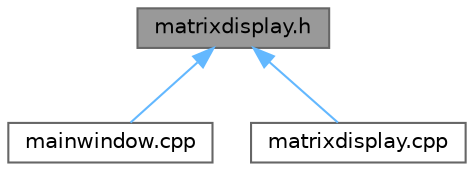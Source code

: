 digraph "matrixdisplay.h"
{
 // LATEX_PDF_SIZE
  bgcolor="transparent";
  edge [fontname=Helvetica,fontsize=10,labelfontname=Helvetica,labelfontsize=10];
  node [fontname=Helvetica,fontsize=10,shape=box,height=0.2,width=0.4];
  Node1 [id="Node000001",label="matrixdisplay.h",height=0.2,width=0.4,color="gray40", fillcolor="grey60", style="filled", fontcolor="black",tooltip="Déclaration de la classe MatrixDisplay pour l'affichage sur une matrice LED."];
  Node1 -> Node2 [id="edge1_Node000001_Node000002",dir="back",color="steelblue1",style="solid",tooltip=" "];
  Node2 [id="Node000002",label="mainwindow.cpp",height=0.2,width=0.4,color="grey40", fillcolor="white", style="filled",URL="$mainwindow_8cpp.html",tooltip="Implémentation de la classe MainWindow pour l'interface principale de l'application."];
  Node1 -> Node3 [id="edge2_Node000001_Node000003",dir="back",color="steelblue1",style="solid",tooltip=" "];
  Node3 [id="Node000003",label="matrixdisplay.cpp",height=0.2,width=0.4,color="grey40", fillcolor="white", style="filled",URL="$matrixdisplay_8cpp.html",tooltip="Implémentation de la classe MatrixDisplay pour l'affichage sur une matrice LED."];
}

